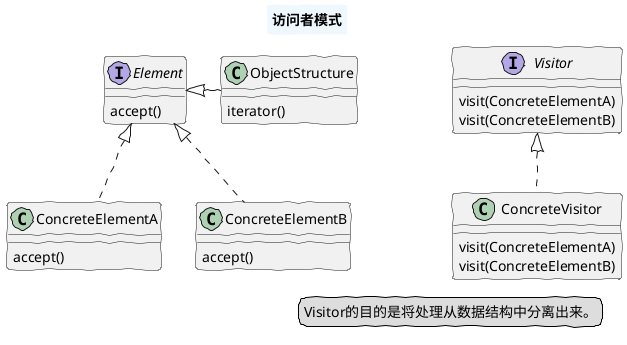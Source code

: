 @startuml

skinparam handwritten true
skinparam titleBorderThickness 2
skinparam titleBackgroundColor AliceBlue

title
    访问者模式
end title


interface Visitor{
    visit(ConcreteElementA)
    visit(ConcreteElementB)
}

class ConcreteVisitor implements Visitor{
    visit(ConcreteElementA)
    visit(ConcreteElementB)
}

interface Element{
    accept()
}

class ConcreteElementA implements Element{
    accept()
}

class ConcreteElementB implements Element{
    accept()
}

class ObjectStructure{
    iterator()
}

ObjectStructure -left-|> Element

legend right
  Visitor的目的是将处理从数据结构中分离出来。
endlegend


@enduml